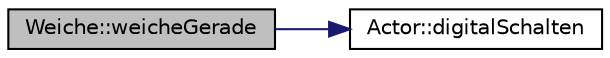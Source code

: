digraph "Weiche::weicheGerade"
{
 // LATEX_PDF_SIZE
  edge [fontname="Helvetica",fontsize="10",labelfontname="Helvetica",labelfontsize="10"];
  node [fontname="Helvetica",fontsize="10",shape=record];
  rankdir="LR";
  Node1 [label="Weiche::weicheGerade",height=0.2,width=0.4,color="black", fillcolor="grey75", style="filled", fontcolor="black",tooltip=" "];
  Node1 -> Node2 [color="midnightblue",fontsize="10",style="solid",fontname="Helvetica"];
  Node2 [label="Actor::digitalSchalten",height=0.2,width=0.4,color="black", fillcolor="white", style="filled",URL="$class_actor.html#a0fa071a76d36b9d864e4235028e17198",tooltip=" "];
}
